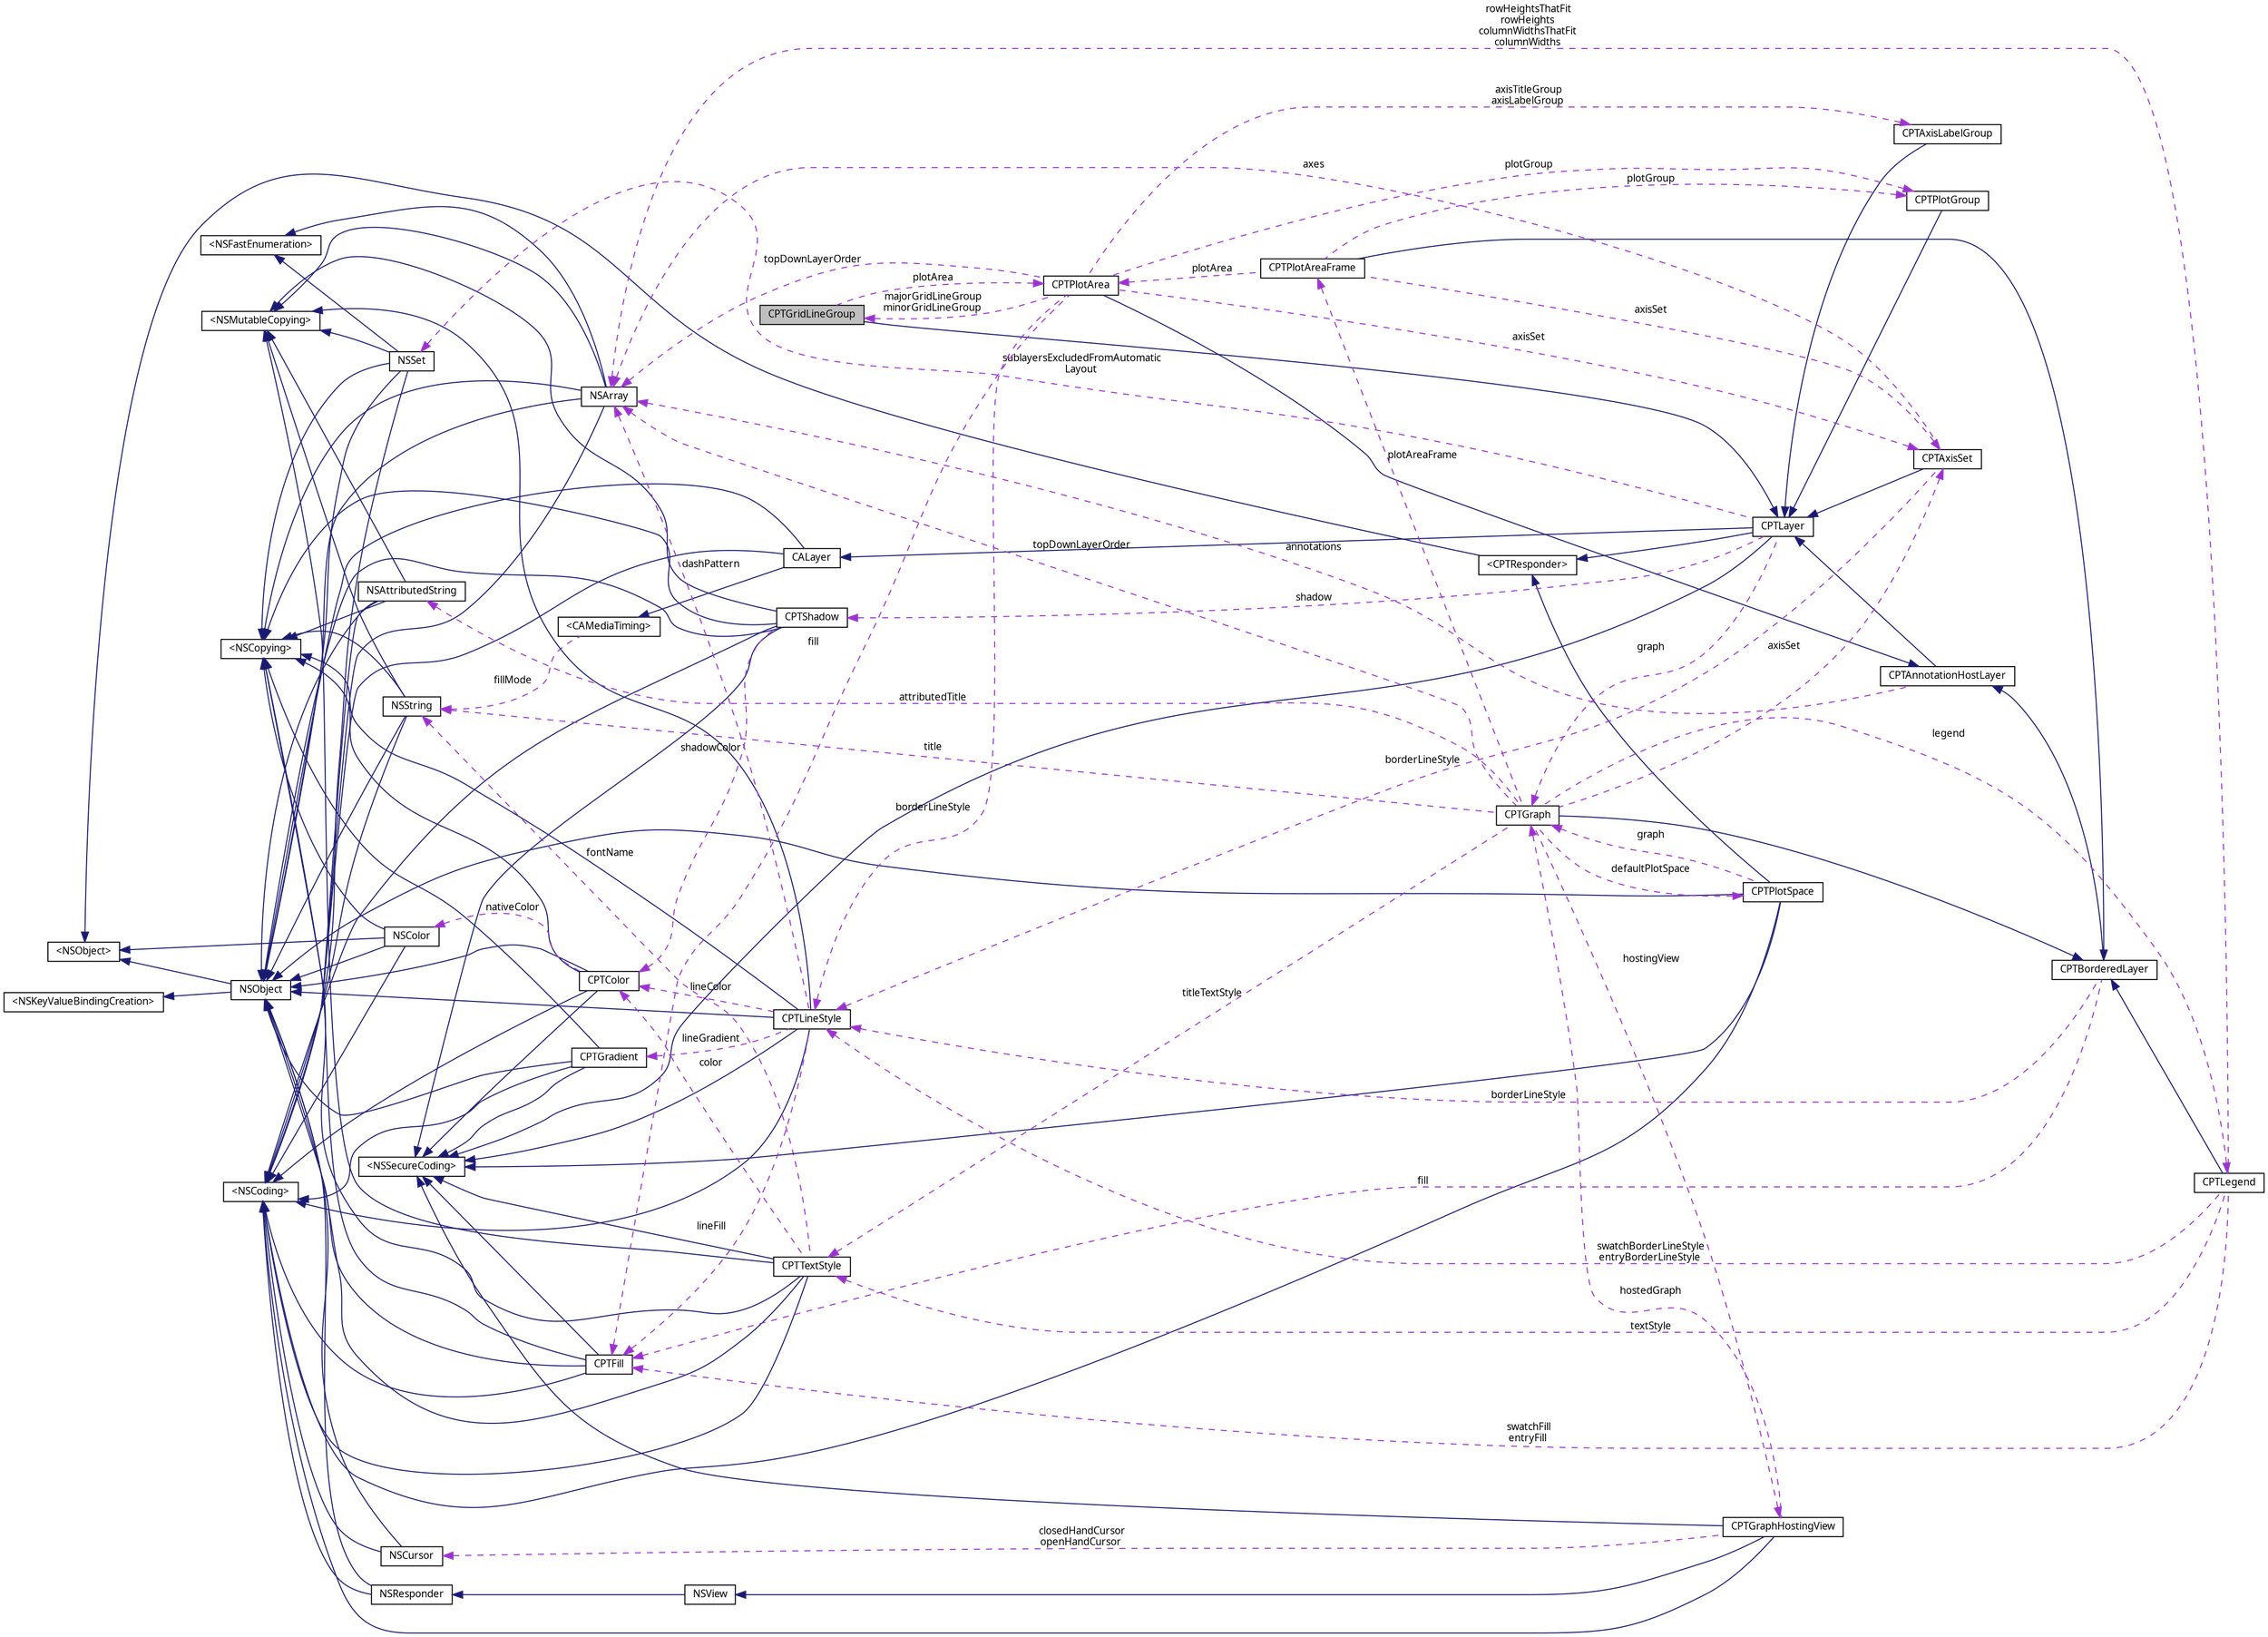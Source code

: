 digraph "CPTGridLineGroup"
{
 // LATEX_PDF_SIZE
  bgcolor="transparent";
  edge [fontname="Lucinda Grande",fontsize="10",labelfontname="Lucinda Grande",labelfontsize="10"];
  node [fontname="Lucinda Grande",fontsize="10",shape=record];
  rankdir="LR";
  Node1 [label="CPTGridLineGroup",height=0.2,width=0.4,color="black", fillcolor="grey75", style="filled", fontcolor="black",tooltip="A group of grid line layers."];
  Node2 -> Node1 [dir="back",color="midnightblue",fontsize="10",style="solid",fontname="Lucinda Grande"];
  Node2 [label="CPTLayer",height=0.2,width=0.4,color="black",URL="$interface_c_p_t_layer.html",tooltip="Base class for all Core Animation layers in Core Plot."];
  Node3 -> Node2 [dir="back",color="midnightblue",fontsize="10",style="solid",fontname="Lucinda Grande"];
  Node3 [label="CALayer",height=0.2,width=0.4,color="black",URL="/Users/eskroch/Projects/Core Plot/documentation/doxygen/doxygen-cocoa-tags.xml$https://developer.apple.com/library/mac/.html#documentation/GraphicsImaging/Reference/CALayer_class/Introduction/Introduction",tooltip=" "];
  Node4 -> Node3 [dir="back",color="midnightblue",fontsize="10",style="solid",fontname="Lucinda Grande"];
  Node4 [label="NSObject",height=0.2,width=0.4,color="black",URL="/Users/eskroch/Projects/Core Plot/documentation/doxygen/doxygen-cocoa-tags.xml$https://developer.apple.com/library/mac/.html#documentation/Cocoa/Reference/Foundation/Classes/NSObject_Class/Reference/Reference",tooltip=" "];
  Node5 -> Node4 [dir="back",color="midnightblue",fontsize="10",style="solid",fontname="Lucinda Grande"];
  Node5 [label="\<NSObject\>",height=0.2,width=0.4,color="black",URL="/Users/eskroch/Projects/Core Plot/documentation/doxygen/doxygen-cocoa-tags.xml$https://developer.apple.com/library/mac/.html#documentation/Cocoa/Reference/Foundation/Protocols/NSObject_Protocol/Reference/NSObject",tooltip=" "];
  Node6 -> Node4 [dir="back",color="midnightblue",fontsize="10",style="solid",fontname="Lucinda Grande"];
  Node6 [label="\<NSKeyValueBindingCreation\>",height=0.2,width=0.4,color="black",URL="/Users/eskroch/Projects/Core Plot/documentation/doxygen/doxygen-cocoa-tags.xml$https://developer.apple.com/library/mac/.html#documentation/Cocoa/Reference/ApplicationKit/Protocols/NSKeyValueBindingCreation_Protocol/Reference/Reference",tooltip=" "];
  Node7 -> Node3 [dir="back",color="midnightblue",fontsize="10",style="solid",fontname="Lucinda Grande"];
  Node7 [label="\<NSCoding\>",height=0.2,width=0.4,color="black",URL="/Users/eskroch/Projects/Core Plot/documentation/doxygen/doxygen-cocoa-tags.xml$https://developer.apple.com/library/mac/.html#documentation/Cocoa/Reference/Foundation/Protocols/NSCoding_Protocol/Reference/Reference",tooltip=" "];
  Node8 -> Node3 [dir="back",color="midnightblue",fontsize="10",style="solid",fontname="Lucinda Grande"];
  Node8 [label="\<CAMediaTiming\>",height=0.2,width=0.4,color="black",URL="/Users/eskroch/Projects/Core Plot/documentation/doxygen/doxygen-cocoa-tags.xml$https://developer.apple.com/library/mac/.html#documentation/GraphicsImaging/Reference/CAMediaTiming_protocol/Introduction/Introduction",tooltip=" "];
  Node9 -> Node8 [dir="back",color="darkorchid3",fontsize="10",style="dashed",label=" fillMode" ,fontname="Lucinda Grande"];
  Node9 [label="NSString",height=0.2,width=0.4,color="black",URL="/Users/eskroch/Projects/Core Plot/documentation/doxygen/doxygen-cocoa-tags.xml$https://developer.apple.com/library/mac/.html#documentation/Cocoa/Reference/Foundation/Classes/NSString_Class/Reference/NSString",tooltip=" "];
  Node4 -> Node9 [dir="back",color="midnightblue",fontsize="10",style="solid",fontname="Lucinda Grande"];
  Node7 -> Node9 [dir="back",color="midnightblue",fontsize="10",style="solid",fontname="Lucinda Grande"];
  Node10 -> Node9 [dir="back",color="midnightblue",fontsize="10",style="solid",fontname="Lucinda Grande"];
  Node10 [label="\<NSCopying\>",height=0.2,width=0.4,color="black",URL="/Users/eskroch/Projects/Core Plot/documentation/doxygen/doxygen-cocoa-tags.xml$https://developer.apple.com/library/mac/.html#documentation/Cocoa/Reference/Foundation/Protocols/NSCopying_Protocol/Reference/Reference",tooltip=" "];
  Node11 -> Node9 [dir="back",color="midnightblue",fontsize="10",style="solid",fontname="Lucinda Grande"];
  Node11 [label="\<NSMutableCopying\>",height=0.2,width=0.4,color="black",URL="/Users/eskroch/Projects/Core Plot/documentation/doxygen/doxygen-cocoa-tags.xml$https://developer.apple.com/library/mac/.html#documentation/Cocoa/Reference/Foundation/Protocols/NSMutableCopying_Protocol/Reference/Reference",tooltip=" "];
  Node12 -> Node2 [dir="back",color="midnightblue",fontsize="10",style="solid",fontname="Lucinda Grande"];
  Node12 [label="\<CPTResponder\>",height=0.2,width=0.4,color="black",URL="$protocol_c_p_t_responder-p.html",tooltip="The basis of all event processing in Core Plot."];
  Node5 -> Node12 [dir="back",color="midnightblue",fontsize="10",style="solid",fontname="Lucinda Grande"];
  Node13 -> Node2 [dir="back",color="midnightblue",fontsize="10",style="solid",fontname="Lucinda Grande"];
  Node13 [label="\<NSSecureCoding\>",height=0.2,width=0.4,color="black",URL="/Users/eskroch/Projects/Core Plot/documentation/doxygen/doxygen-cocoa-tags.xml$https://developer.apple.com/library/mac/documentation/Foundation/Reference/NSSecureCoding_Protocol_Ref/.html",tooltip=" "];
  Node14 -> Node2 [dir="back",color="darkorchid3",fontsize="10",style="dashed",label=" shadow" ,fontname="Lucinda Grande"];
  Node14 [label="CPTShadow",height=0.2,width=0.4,color="black",URL="$interface_c_p_t_shadow.html",tooltip="Immutable wrapper for various shadow drawing properties."];
  Node4 -> Node14 [dir="back",color="midnightblue",fontsize="10",style="solid",fontname="Lucinda Grande"];
  Node10 -> Node14 [dir="back",color="midnightblue",fontsize="10",style="solid",fontname="Lucinda Grande"];
  Node11 -> Node14 [dir="back",color="midnightblue",fontsize="10",style="solid",fontname="Lucinda Grande"];
  Node7 -> Node14 [dir="back",color="midnightblue",fontsize="10",style="solid",fontname="Lucinda Grande"];
  Node13 -> Node14 [dir="back",color="midnightblue",fontsize="10",style="solid",fontname="Lucinda Grande"];
  Node15 -> Node14 [dir="back",color="darkorchid3",fontsize="10",style="dashed",label=" shadowColor" ,fontname="Lucinda Grande"];
  Node15 [label="CPTColor",height=0.2,width=0.4,color="black",URL="$interface_c_p_t_color.html",tooltip="An immutable color."];
  Node4 -> Node15 [dir="back",color="midnightblue",fontsize="10",style="solid",fontname="Lucinda Grande"];
  Node10 -> Node15 [dir="back",color="midnightblue",fontsize="10",style="solid",fontname="Lucinda Grande"];
  Node7 -> Node15 [dir="back",color="midnightblue",fontsize="10",style="solid",fontname="Lucinda Grande"];
  Node13 -> Node15 [dir="back",color="midnightblue",fontsize="10",style="solid",fontname="Lucinda Grande"];
  Node16 -> Node15 [dir="back",color="darkorchid3",fontsize="10",style="dashed",label=" nativeColor" ,fontname="Lucinda Grande"];
  Node16 [label="NSColor",height=0.2,width=0.4,color="black",URL="/Users/eskroch/Projects/Core Plot/documentation/doxygen/doxygen-cocoa-tags.xml$https://developer.apple.com/library/mac/.html#documentation/Cocoa/Reference/ApplicationKit/Classes/NSColor_Class/Reference/Reference",tooltip=" "];
  Node4 -> Node16 [dir="back",color="midnightblue",fontsize="10",style="solid",fontname="Lucinda Grande"];
  Node7 -> Node16 [dir="back",color="midnightblue",fontsize="10",style="solid",fontname="Lucinda Grande"];
  Node10 -> Node16 [dir="back",color="midnightblue",fontsize="10",style="solid",fontname="Lucinda Grande"];
  Node5 -> Node16 [dir="back",color="midnightblue",fontsize="10",style="solid",fontname="Lucinda Grande"];
  Node17 -> Node2 [dir="back",color="darkorchid3",fontsize="10",style="dashed",label=" sublayersExcludedFromAutomatic\lLayout" ,fontname="Lucinda Grande"];
  Node17 [label="NSSet",height=0.2,width=0.4,color="black",URL="/Users/eskroch/Projects/Core Plot/documentation/doxygen/doxygen-cocoa-tags.xml$https://developer.apple.com/library/mac/.html#documentation/Cocoa/Reference/Foundation/Classes/NSSet_Class/Reference/Reference",tooltip=" "];
  Node4 -> Node17 [dir="back",color="midnightblue",fontsize="10",style="solid",fontname="Lucinda Grande"];
  Node7 -> Node17 [dir="back",color="midnightblue",fontsize="10",style="solid",fontname="Lucinda Grande"];
  Node10 -> Node17 [dir="back",color="midnightblue",fontsize="10",style="solid",fontname="Lucinda Grande"];
  Node18 -> Node17 [dir="back",color="midnightblue",fontsize="10",style="solid",fontname="Lucinda Grande"];
  Node18 [label="\<NSFastEnumeration\>",height=0.2,width=0.4,color="black",URL="/Users/eskroch/Projects/Core Plot/documentation/doxygen/doxygen-cocoa-tags.xml$https://developer.apple.com/library/mac/.html#documentation/Cocoa/Reference/NSFastEnumeration_protocol/Reference/NSFastEnumeration",tooltip=" "];
  Node11 -> Node17 [dir="back",color="midnightblue",fontsize="10",style="solid",fontname="Lucinda Grande"];
  Node19 -> Node2 [dir="back",color="darkorchid3",fontsize="10",style="dashed",label=" graph" ,fontname="Lucinda Grande"];
  Node19 [label="CPTGraph",height=0.2,width=0.4,color="black",URL="$interface_c_p_t_graph.html",tooltip="An abstract graph class."];
  Node20 -> Node19 [dir="back",color="midnightblue",fontsize="10",style="solid",fontname="Lucinda Grande"];
  Node20 [label="CPTBorderedLayer",height=0.2,width=0.4,color="black",URL="$interface_c_p_t_bordered_layer.html",tooltip="A layer with a border line and background fill."];
  Node21 -> Node20 [dir="back",color="midnightblue",fontsize="10",style="solid",fontname="Lucinda Grande"];
  Node21 [label="CPTAnnotationHostLayer",height=0.2,width=0.4,color="black",URL="$interface_c_p_t_annotation_host_layer.html",tooltip="A container layer for annotations."];
  Node2 -> Node21 [dir="back",color="midnightblue",fontsize="10",style="solid",fontname="Lucinda Grande"];
  Node22 -> Node21 [dir="back",color="darkorchid3",fontsize="10",style="dashed",label=" annotations" ,fontname="Lucinda Grande"];
  Node22 [label="NSArray",height=0.2,width=0.4,color="black",URL="/Users/eskroch/Projects/Core Plot/documentation/doxygen/doxygen-cocoa-tags.xml$https://developer.apple.com/library/mac/.html#documentation/Cocoa/Reference/Foundation/Classes/NSArray_Class/Reference/Reference",tooltip=" "];
  Node4 -> Node22 [dir="back",color="midnightblue",fontsize="10",style="solid",fontname="Lucinda Grande"];
  Node7 -> Node22 [dir="back",color="midnightblue",fontsize="10",style="solid",fontname="Lucinda Grande"];
  Node10 -> Node22 [dir="back",color="midnightblue",fontsize="10",style="solid",fontname="Lucinda Grande"];
  Node18 -> Node22 [dir="back",color="midnightblue",fontsize="10",style="solid",fontname="Lucinda Grande"];
  Node11 -> Node22 [dir="back",color="midnightblue",fontsize="10",style="solid",fontname="Lucinda Grande"];
  Node23 -> Node20 [dir="back",color="darkorchid3",fontsize="10",style="dashed",label=" fill" ,fontname="Lucinda Grande"];
  Node23 [label="CPTFill",height=0.2,width=0.4,color="black",URL="$interface_c_p_t_fill.html",tooltip="Draws area fills."];
  Node4 -> Node23 [dir="back",color="midnightblue",fontsize="10",style="solid",fontname="Lucinda Grande"];
  Node10 -> Node23 [dir="back",color="midnightblue",fontsize="10",style="solid",fontname="Lucinda Grande"];
  Node7 -> Node23 [dir="back",color="midnightblue",fontsize="10",style="solid",fontname="Lucinda Grande"];
  Node13 -> Node23 [dir="back",color="midnightblue",fontsize="10",style="solid",fontname="Lucinda Grande"];
  Node24 -> Node20 [dir="back",color="darkorchid3",fontsize="10",style="dashed",label=" borderLineStyle" ,fontname="Lucinda Grande"];
  Node24 [label="CPTLineStyle",height=0.2,width=0.4,color="black",URL="$interface_c_p_t_line_style.html",tooltip="Immutable wrapper for various line drawing properties. Create a CPTMutableLineStyle if you want to cu..."];
  Node4 -> Node24 [dir="back",color="midnightblue",fontsize="10",style="solid",fontname="Lucinda Grande"];
  Node10 -> Node24 [dir="back",color="midnightblue",fontsize="10",style="solid",fontname="Lucinda Grande"];
  Node11 -> Node24 [dir="back",color="midnightblue",fontsize="10",style="solid",fontname="Lucinda Grande"];
  Node7 -> Node24 [dir="back",color="midnightblue",fontsize="10",style="solid",fontname="Lucinda Grande"];
  Node13 -> Node24 [dir="back",color="midnightblue",fontsize="10",style="solid",fontname="Lucinda Grande"];
  Node23 -> Node24 [dir="back",color="darkorchid3",fontsize="10",style="dashed",label=" lineFill" ,fontname="Lucinda Grande"];
  Node25 -> Node24 [dir="back",color="darkorchid3",fontsize="10",style="dashed",label=" lineGradient" ,fontname="Lucinda Grande"];
  Node25 [label="CPTGradient",height=0.2,width=0.4,color="black",URL="$interface_c_p_t_gradient.html",tooltip="Draws color gradient fills."];
  Node4 -> Node25 [dir="back",color="midnightblue",fontsize="10",style="solid",fontname="Lucinda Grande"];
  Node10 -> Node25 [dir="back",color="midnightblue",fontsize="10",style="solid",fontname="Lucinda Grande"];
  Node7 -> Node25 [dir="back",color="midnightblue",fontsize="10",style="solid",fontname="Lucinda Grande"];
  Node13 -> Node25 [dir="back",color="midnightblue",fontsize="10",style="solid",fontname="Lucinda Grande"];
  Node15 -> Node24 [dir="back",color="darkorchid3",fontsize="10",style="dashed",label=" lineColor" ,fontname="Lucinda Grande"];
  Node22 -> Node24 [dir="back",color="darkorchid3",fontsize="10",style="dashed",label=" dashPattern" ,fontname="Lucinda Grande"];
  Node26 -> Node19 [dir="back",color="darkorchid3",fontsize="10",style="dashed",label=" titleTextStyle" ,fontname="Lucinda Grande"];
  Node26 [label="CPTTextStyle",height=0.2,width=0.4,color="black",URL="$interface_c_p_t_text_style.html",tooltip="Immutable wrapper for various text style properties."];
  Node4 -> Node26 [dir="back",color="midnightblue",fontsize="10",style="solid",fontname="Lucinda Grande"];
  Node10 -> Node26 [dir="back",color="midnightblue",fontsize="10",style="solid",fontname="Lucinda Grande"];
  Node11 -> Node26 [dir="back",color="midnightblue",fontsize="10",style="solid",fontname="Lucinda Grande"];
  Node7 -> Node26 [dir="back",color="midnightblue",fontsize="10",style="solid",fontname="Lucinda Grande"];
  Node13 -> Node26 [dir="back",color="midnightblue",fontsize="10",style="solid",fontname="Lucinda Grande"];
  Node9 -> Node26 [dir="back",color="darkorchid3",fontsize="10",style="dashed",label=" fontName" ,fontname="Lucinda Grande"];
  Node15 -> Node26 [dir="back",color="darkorchid3",fontsize="10",style="dashed",label=" color" ,fontname="Lucinda Grande"];
  Node27 -> Node19 [dir="back",color="darkorchid3",fontsize="10",style="dashed",label=" hostingView" ,fontname="Lucinda Grande"];
  Node27 [label="CPTGraphHostingView",height=0.2,width=0.4,color="black",URL="$interface_c_p_t_graph_hosting_view.html",tooltip="A container view for displaying a CPTGraph."];
  Node28 -> Node27 [dir="back",color="midnightblue",fontsize="10",style="solid",fontname="Lucinda Grande"];
  Node28 [label="NSView",height=0.2,width=0.4,color="black",URL="/Users/eskroch/Projects/Core Plot/documentation/doxygen/doxygen-cocoa-tags.xml$https://developer.apple.com/library/mac/.html#documentation/Cocoa/Reference/ApplicationKit/Classes/NSView_Class/Reference/NSView",tooltip=" "];
  Node29 -> Node28 [dir="back",color="midnightblue",fontsize="10",style="solid",fontname="Lucinda Grande"];
  Node29 [label="NSResponder",height=0.2,width=0.4,color="black",URL="/Users/eskroch/Projects/Core Plot/documentation/doxygen/doxygen-cocoa-tags.xml$https://developer.apple.com/library/mac/.html#documentation/Cocoa/Reference/ApplicationKit/Classes/NSResponder_Class/Reference/Reference",tooltip=" "];
  Node4 -> Node29 [dir="back",color="midnightblue",fontsize="10",style="solid",fontname="Lucinda Grande"];
  Node7 -> Node29 [dir="back",color="midnightblue",fontsize="10",style="solid",fontname="Lucinda Grande"];
  Node7 -> Node27 [dir="back",color="midnightblue",fontsize="10",style="solid",fontname="Lucinda Grande"];
  Node13 -> Node27 [dir="back",color="midnightblue",fontsize="10",style="solid",fontname="Lucinda Grande"];
  Node19 -> Node27 [dir="back",color="darkorchid3",fontsize="10",style="dashed",label=" hostedGraph" ,fontname="Lucinda Grande"];
  Node30 -> Node27 [dir="back",color="darkorchid3",fontsize="10",style="dashed",label=" closedHandCursor\nopenHandCursor" ,fontname="Lucinda Grande"];
  Node30 [label="NSCursor",height=0.2,width=0.4,color="black",URL="/Users/eskroch/Projects/Core Plot/documentation/doxygen/doxygen-cocoa-tags.xml$https://developer.apple.com/library/mac/.html#documentation/Cocoa/Reference/ApplicationKit/Classes/NSCursor_Class/Reference/Reference",tooltip=" "];
  Node4 -> Node30 [dir="back",color="midnightblue",fontsize="10",style="solid",fontname="Lucinda Grande"];
  Node7 -> Node30 [dir="back",color="midnightblue",fontsize="10",style="solid",fontname="Lucinda Grande"];
  Node31 -> Node19 [dir="back",color="darkorchid3",fontsize="10",style="dashed",label=" axisSet" ,fontname="Lucinda Grande"];
  Node31 [label="CPTAxisSet",height=0.2,width=0.4,color="black",URL="$interface_c_p_t_axis_set.html",tooltip="A container layer for the set of axes for a graph."];
  Node2 -> Node31 [dir="back",color="midnightblue",fontsize="10",style="solid",fontname="Lucinda Grande"];
  Node24 -> Node31 [dir="back",color="darkorchid3",fontsize="10",style="dashed",label=" borderLineStyle" ,fontname="Lucinda Grande"];
  Node22 -> Node31 [dir="back",color="darkorchid3",fontsize="10",style="dashed",label=" axes" ,fontname="Lucinda Grande"];
  Node32 -> Node19 [dir="back",color="darkorchid3",fontsize="10",style="dashed",label=" attributedTitle" ,fontname="Lucinda Grande"];
  Node32 [label="NSAttributedString",height=0.2,width=0.4,color="black",URL="/Users/eskroch/Projects/Core Plot/documentation/doxygen/doxygen-cocoa-tags.xml$https://developer.apple.com/library/mac/.html#documentation/Cocoa/Reference/Foundation/Classes/NSAttributedString_Class/Reference/NSAttributedString",tooltip=" "];
  Node4 -> Node32 [dir="back",color="midnightblue",fontsize="10",style="solid",fontname="Lucinda Grande"];
  Node7 -> Node32 [dir="back",color="midnightblue",fontsize="10",style="solid",fontname="Lucinda Grande"];
  Node10 -> Node32 [dir="back",color="midnightblue",fontsize="10",style="solid",fontname="Lucinda Grande"];
  Node11 -> Node32 [dir="back",color="midnightblue",fontsize="10",style="solid",fontname="Lucinda Grande"];
  Node33 -> Node19 [dir="back",color="darkorchid3",fontsize="10",style="dashed",label=" plotAreaFrame" ,fontname="Lucinda Grande"];
  Node33 [label="CPTPlotAreaFrame",height=0.2,width=0.4,color="black",URL="$interface_c_p_t_plot_area_frame.html",tooltip="A layer drawn on top of the graph layer and behind all plot elements."];
  Node20 -> Node33 [dir="back",color="midnightblue",fontsize="10",style="solid",fontname="Lucinda Grande"];
  Node31 -> Node33 [dir="back",color="darkorchid3",fontsize="10",style="dashed",label=" axisSet" ,fontname="Lucinda Grande"];
  Node34 -> Node33 [dir="back",color="darkorchid3",fontsize="10",style="dashed",label=" plotArea" ,fontname="Lucinda Grande"];
  Node34 [label="CPTPlotArea",height=0.2,width=0.4,color="black",URL="$interface_c_p_t_plot_area.html",tooltip="A layer representing the actual plotting area of a graph."];
  Node21 -> Node34 [dir="back",color="midnightblue",fontsize="10",style="solid",fontname="Lucinda Grande"];
  Node1 -> Node34 [dir="back",color="darkorchid3",fontsize="10",style="dashed",label=" majorGridLineGroup\nminorGridLineGroup" ,fontname="Lucinda Grande"];
  Node23 -> Node34 [dir="back",color="darkorchid3",fontsize="10",style="dashed",label=" fill" ,fontname="Lucinda Grande"];
  Node31 -> Node34 [dir="back",color="darkorchid3",fontsize="10",style="dashed",label=" axisSet" ,fontname="Lucinda Grande"];
  Node24 -> Node34 [dir="back",color="darkorchid3",fontsize="10",style="dashed",label=" borderLineStyle" ,fontname="Lucinda Grande"];
  Node35 -> Node34 [dir="back",color="darkorchid3",fontsize="10",style="dashed",label=" axisTitleGroup\naxisLabelGroup" ,fontname="Lucinda Grande"];
  Node35 [label="CPTAxisLabelGroup",height=0.2,width=0.4,color="black",URL="$interface_c_p_t_axis_label_group.html",tooltip="A container layer for the axis labels."];
  Node2 -> Node35 [dir="back",color="midnightblue",fontsize="10",style="solid",fontname="Lucinda Grande"];
  Node36 -> Node34 [dir="back",color="darkorchid3",fontsize="10",style="dashed",label=" plotGroup" ,fontname="Lucinda Grande"];
  Node36 [label="CPTPlotGroup",height=0.2,width=0.4,color="black",URL="$interface_c_p_t_plot_group.html",tooltip="Defines the coordinate system of a plot."];
  Node2 -> Node36 [dir="back",color="midnightblue",fontsize="10",style="solid",fontname="Lucinda Grande"];
  Node22 -> Node34 [dir="back",color="darkorchid3",fontsize="10",style="dashed",label=" topDownLayerOrder" ,fontname="Lucinda Grande"];
  Node36 -> Node33 [dir="back",color="darkorchid3",fontsize="10",style="dashed",label=" plotGroup" ,fontname="Lucinda Grande"];
  Node9 -> Node19 [dir="back",color="darkorchid3",fontsize="10",style="dashed",label=" title" ,fontname="Lucinda Grande"];
  Node37 -> Node19 [dir="back",color="darkorchid3",fontsize="10",style="dashed",label=" defaultPlotSpace" ,fontname="Lucinda Grande"];
  Node37 [label="CPTPlotSpace",height=0.2,width=0.4,color="black",URL="$interface_c_p_t_plot_space.html",tooltip="Defines the coordinate system of a plot."];
  Node4 -> Node37 [dir="back",color="midnightblue",fontsize="10",style="solid",fontname="Lucinda Grande"];
  Node12 -> Node37 [dir="back",color="midnightblue",fontsize="10",style="solid",fontname="Lucinda Grande"];
  Node7 -> Node37 [dir="back",color="midnightblue",fontsize="10",style="solid",fontname="Lucinda Grande"];
  Node13 -> Node37 [dir="back",color="midnightblue",fontsize="10",style="solid",fontname="Lucinda Grande"];
  Node19 -> Node37 [dir="back",color="darkorchid3",fontsize="10",style="dashed",label=" graph" ,fontname="Lucinda Grande"];
  Node38 -> Node19 [dir="back",color="darkorchid3",fontsize="10",style="dashed",label=" legend" ,fontname="Lucinda Grande"];
  Node38 [label="CPTLegend",height=0.2,width=0.4,color="black",URL="$interface_c_p_t_legend.html",tooltip="A graph legend."];
  Node20 -> Node38 [dir="back",color="midnightblue",fontsize="10",style="solid",fontname="Lucinda Grande"];
  Node26 -> Node38 [dir="back",color="darkorchid3",fontsize="10",style="dashed",label=" textStyle" ,fontname="Lucinda Grande"];
  Node23 -> Node38 [dir="back",color="darkorchid3",fontsize="10",style="dashed",label=" swatchFill\nentryFill" ,fontname="Lucinda Grande"];
  Node24 -> Node38 [dir="back",color="darkorchid3",fontsize="10",style="dashed",label=" swatchBorderLineStyle\nentryBorderLineStyle" ,fontname="Lucinda Grande"];
  Node22 -> Node38 [dir="back",color="darkorchid3",fontsize="10",style="dashed",label=" rowHeightsThatFit\nrowHeights\ncolumnWidthsThatFit\ncolumnWidths" ,fontname="Lucinda Grande"];
  Node22 -> Node19 [dir="back",color="darkorchid3",fontsize="10",style="dashed",label=" topDownLayerOrder" ,fontname="Lucinda Grande"];
  Node34 -> Node1 [dir="back",color="darkorchid3",fontsize="10",style="dashed",label=" plotArea" ,fontname="Lucinda Grande"];
}
